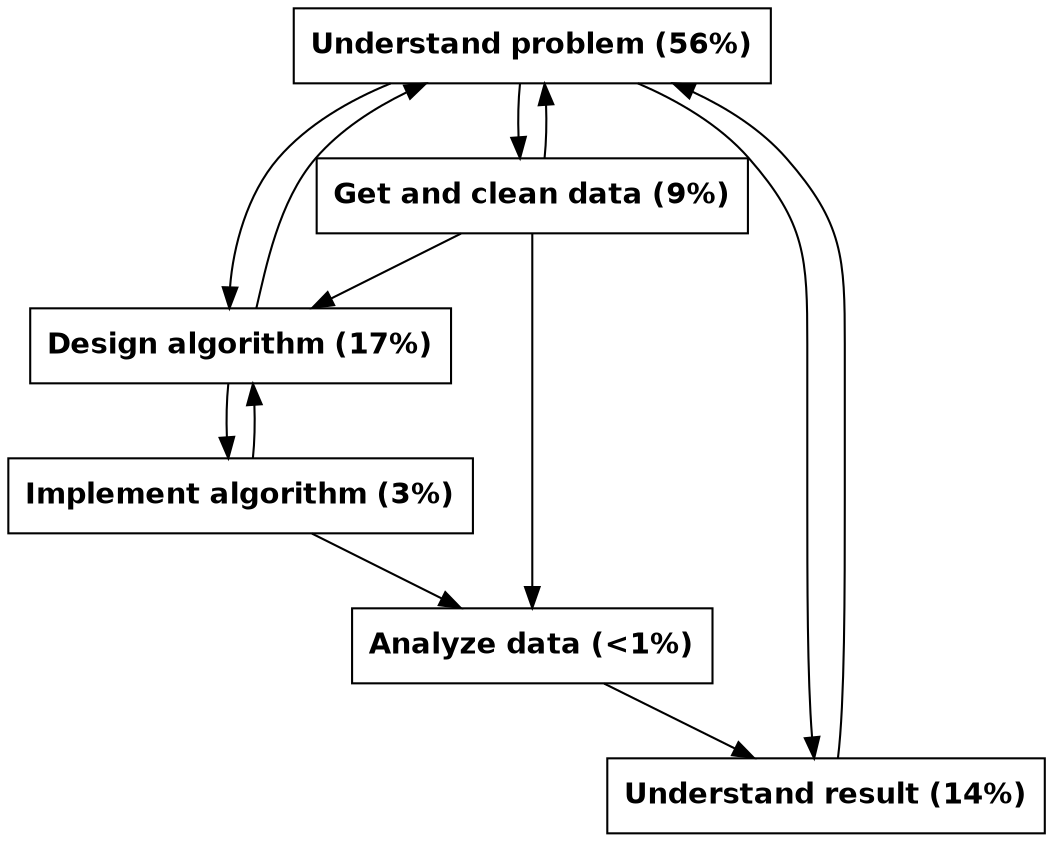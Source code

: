 digraph {
        graph [bb="-106,-106,91,114"];
        node [label="\N", shape=box, fontname="helvetica-bold"];
        1        [height=0.5,
                  label="Understand problem (56%)",
                  pos="-92,96"];
        2        [height=0.5,
                  label="Get and clean data (9%)",
                  pos="135,96"];
        1 -> 2;
        3        [height=0.5,
                  label="Design algorithm (17%)",
                  pos="46,38"];
        1 -> 3;
        6        [height=0.5,
                  label="Understand result (14%)",
                  pos="-10,-78"];
        1 -> 6;
        2 -> 1;
        2 -> 3;
        2 -> 5;
        3 -> 1;
        4        [height=0.5,
                  label="Implement algorithm (3%)",
                  pos="82,-18"];
        3 -> 4;
        6 -> 1;
        4 -> 3;
        5        [height=0.5,
                  label="Analyze data (<1%)",
                  pos="230,-78"];
        4 -> 5;
        5 -> 6;
}

